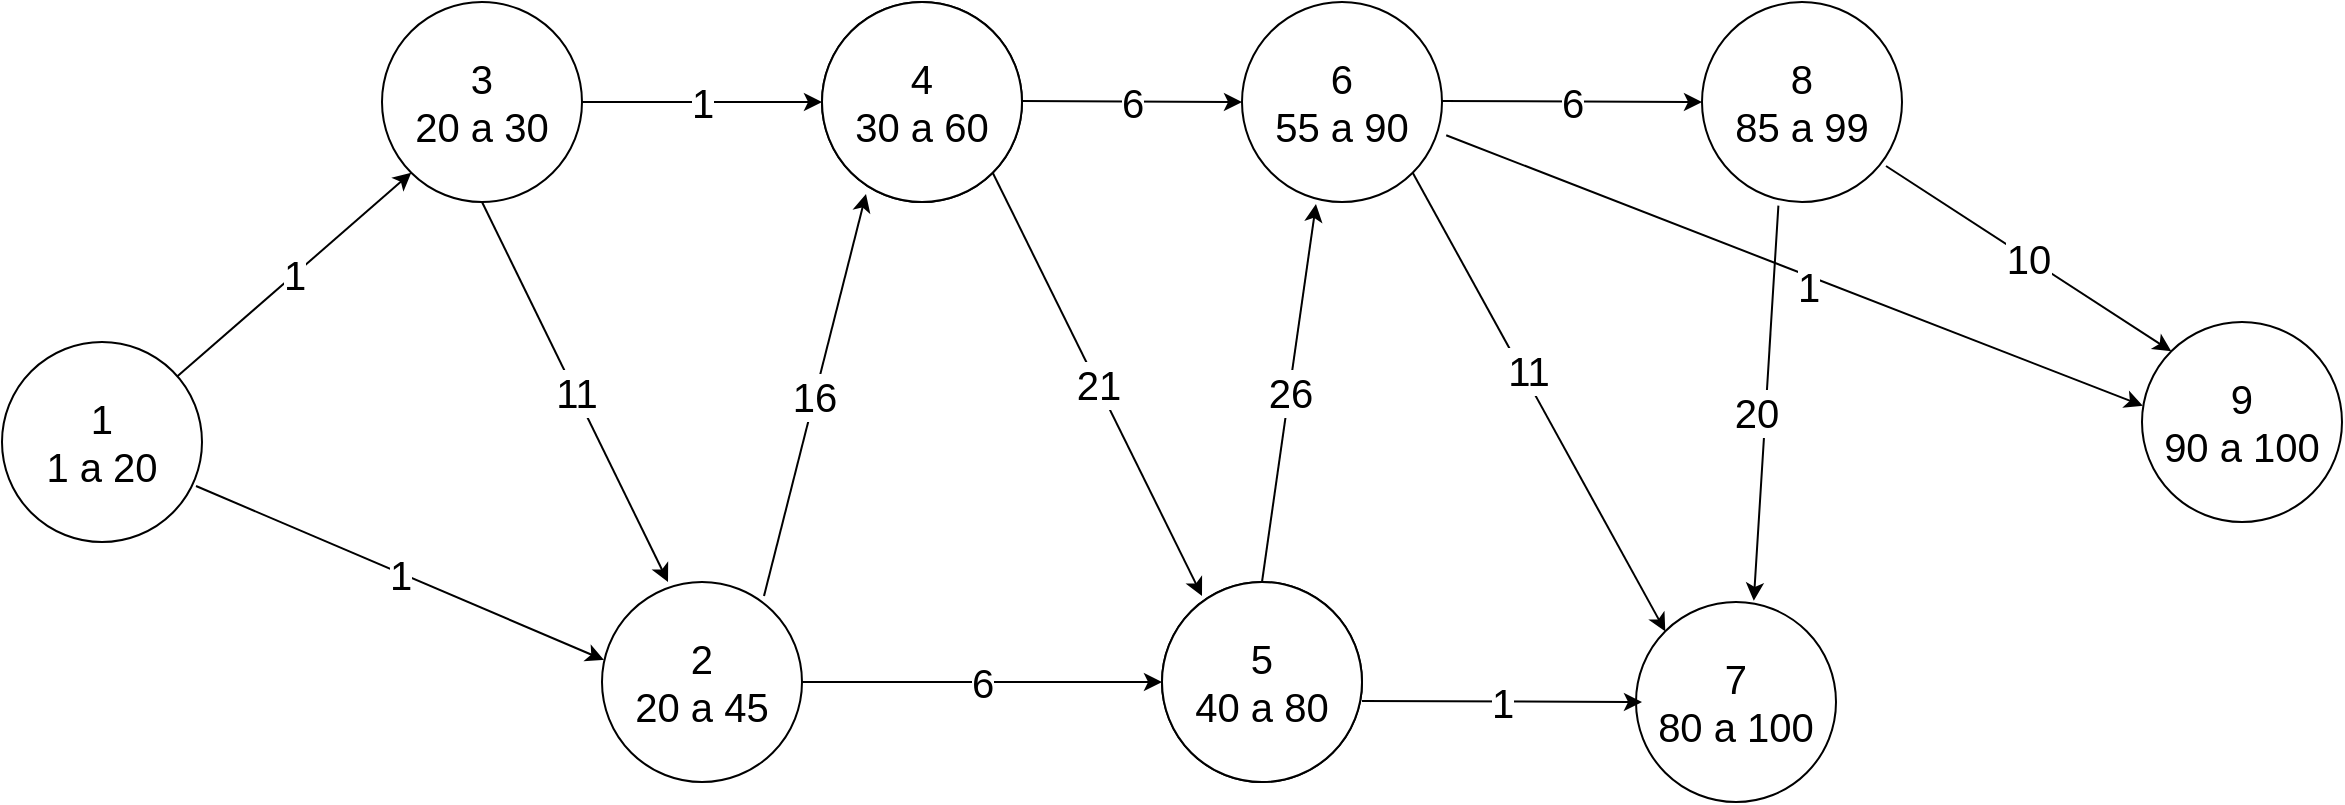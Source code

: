 <mxfile version="14.8.4" type="google"><diagram id="lQPrIee_LKs-UHgHbbpP" name="Page-1"><mxGraphModel dx="1221" dy="644" grid="1" gridSize="10" guides="1" tooltips="1" connect="1" arrows="1" fold="1" page="1" pageScale="1" pageWidth="827" pageHeight="1169" math="0" shadow="0"><root><mxCell id="0"/><mxCell id="1" parent="0"/><mxCell id="sik8BCKjhgnlLtPAN-_--1" value="3&lt;br&gt;20 a 30" style="ellipse;whiteSpace=wrap;html=1;aspect=fixed;fontSize=20;" parent="1" vertex="1"><mxGeometry x="270" y="210" width="100" height="100" as="geometry"/></mxCell><mxCell id="sik8BCKjhgnlLtPAN-_--2" value="30 a 60" style="ellipse;whiteSpace=wrap;html=1;aspect=fixed;" parent="1" vertex="1"><mxGeometry x="490" y="210" width="100" height="100" as="geometry"/></mxCell><mxCell id="sik8BCKjhgnlLtPAN-_--3" value="6&lt;br&gt;55 a 90" style="ellipse;whiteSpace=wrap;html=1;aspect=fixed;fontSize=20;" parent="1" vertex="1"><mxGeometry x="700" y="210" width="100" height="100" as="geometry"/></mxCell><mxCell id="sik8BCKjhgnlLtPAN-_--4" value="8&lt;br&gt;85 a 99" style="ellipse;whiteSpace=wrap;html=1;aspect=fixed;fontSize=20;" parent="1" vertex="1"><mxGeometry x="930" y="210" width="100" height="100" as="geometry"/></mxCell><mxCell id="sik8BCKjhgnlLtPAN-_--5" value="2&lt;br&gt;20 a 45" style="ellipse;whiteSpace=wrap;html=1;aspect=fixed;fontSize=20;" parent="1" vertex="1"><mxGeometry x="380" y="500" width="100" height="100" as="geometry"/></mxCell><mxCell id="sik8BCKjhgnlLtPAN-_--6" value="40 a 80" style="ellipse;whiteSpace=wrap;html=1;aspect=fixed;" parent="1" vertex="1"><mxGeometry x="660" y="500" width="100" height="100" as="geometry"/></mxCell><mxCell id="sik8BCKjhgnlLtPAN-_--7" value="7&lt;br&gt;80 a 100" style="ellipse;whiteSpace=wrap;html=1;aspect=fixed;fontSize=20;" parent="1" vertex="1"><mxGeometry x="897" y="510" width="100" height="100" as="geometry"/></mxCell><mxCell id="sik8BCKjhgnlLtPAN-_--8" value="9&lt;br&gt;90 a 100" style="ellipse;whiteSpace=wrap;html=1;aspect=fixed;fontSize=20;" parent="1" vertex="1"><mxGeometry x="1150" y="370" width="100" height="100" as="geometry"/></mxCell><mxCell id="sik8BCKjhgnlLtPAN-_--9" value="1&lt;br&gt;1 a &lt;font style=&quot;font-size: 20px&quot;&gt;20&lt;/font&gt;" style="ellipse;whiteSpace=wrap;html=1;aspect=fixed;fontSize=20;" parent="1" vertex="1"><mxGeometry x="80" y="380" width="100" height="100" as="geometry"/></mxCell><mxCell id="sik8BCKjhgnlLtPAN-_--10" value="4&lt;br&gt;30 a 60" style="ellipse;whiteSpace=wrap;html=1;aspect=fixed;fontSize=20;" parent="1" vertex="1"><mxGeometry x="490" y="210" width="100" height="100" as="geometry"/></mxCell><mxCell id="sik8BCKjhgnlLtPAN-_--11" value="5&lt;br&gt;40 a 80" style="ellipse;whiteSpace=wrap;html=1;aspect=fixed;fontSize=20;" parent="1" vertex="1"><mxGeometry x="660" y="500" width="100" height="100" as="geometry"/></mxCell><mxCell id="sik8BCKjhgnlLtPAN-_--12" value="1" style="endArrow=classic;html=1;fontSize=20;entryX=0;entryY=1;entryDx=0;entryDy=0;" parent="1" source="sik8BCKjhgnlLtPAN-_--9" target="sik8BCKjhgnlLtPAN-_--1" edge="1"><mxGeometry width="50" height="50" relative="1" as="geometry"><mxPoint x="340" y="370" as="sourcePoint"/><mxPoint x="390" y="320" as="targetPoint"/></mxGeometry></mxCell><mxCell id="sik8BCKjhgnlLtPAN-_--13" value="1" style="endArrow=classic;html=1;fontSize=20;entryX=0.01;entryY=0.39;entryDx=0;entryDy=0;entryPerimeter=0;exitX=0.97;exitY=0.72;exitDx=0;exitDy=0;exitPerimeter=0;" parent="1" source="sik8BCKjhgnlLtPAN-_--9" target="sik8BCKjhgnlLtPAN-_--5" edge="1"><mxGeometry width="50" height="50" relative="1" as="geometry"><mxPoint x="177.72" y="407.179" as="sourcePoint"/><mxPoint x="294.645" y="305.355" as="targetPoint"/></mxGeometry></mxCell><mxCell id="sik8BCKjhgnlLtPAN-_--14" value="1" style="endArrow=classic;html=1;fontSize=20;entryX=0;entryY=0.5;entryDx=0;entryDy=0;exitX=1;exitY=0.5;exitDx=0;exitDy=0;" parent="1" source="sik8BCKjhgnlLtPAN-_--1" target="sik8BCKjhgnlLtPAN-_--10" edge="1"><mxGeometry width="50" height="50" relative="1" as="geometry"><mxPoint x="187" y="462" as="sourcePoint"/><mxPoint x="391" y="549" as="targetPoint"/></mxGeometry></mxCell><mxCell id="sik8BCKjhgnlLtPAN-_--15" value="6" style="endArrow=classic;html=1;fontSize=20;entryX=0;entryY=0.5;entryDx=0;entryDy=0;exitX=1;exitY=0.5;exitDx=0;exitDy=0;" parent="1" source="sik8BCKjhgnlLtPAN-_--5" target="sik8BCKjhgnlLtPAN-_--11" edge="1"><mxGeometry width="50" height="50" relative="1" as="geometry"><mxPoint x="450" y="500" as="sourcePoint"/><mxPoint x="570" y="500" as="targetPoint"/></mxGeometry></mxCell><mxCell id="sik8BCKjhgnlLtPAN-_--16" value="16" style="endArrow=classic;html=1;fontSize=20;entryX=0.22;entryY=0.96;entryDx=0;entryDy=0;exitX=0.81;exitY=0.07;exitDx=0;exitDy=0;entryPerimeter=0;exitPerimeter=0;" parent="1" source="sik8BCKjhgnlLtPAN-_--5" target="sik8BCKjhgnlLtPAN-_--10" edge="1"><mxGeometry width="50" height="50" relative="1" as="geometry"><mxPoint x="490" y="560" as="sourcePoint"/><mxPoint x="670" y="560" as="targetPoint"/></mxGeometry></mxCell><mxCell id="sik8BCKjhgnlLtPAN-_--17" value="6" style="endArrow=classic;html=1;fontSize=20;entryX=0;entryY=0.5;entryDx=0;entryDy=0;exitX=1;exitY=0.5;exitDx=0;exitDy=0;" parent="1" target="sik8BCKjhgnlLtPAN-_--3" edge="1"><mxGeometry width="50" height="50" relative="1" as="geometry"><mxPoint x="590" y="259.5" as="sourcePoint"/><mxPoint x="770" y="259.5" as="targetPoint"/></mxGeometry></mxCell><mxCell id="sik8BCKjhgnlLtPAN-_--18" value="1" style="endArrow=classic;html=1;fontSize=20;entryX=0.03;entryY=0.5;entryDx=0;entryDy=0;exitX=1;exitY=0.5;exitDx=0;exitDy=0;entryPerimeter=0;" parent="1" target="sik8BCKjhgnlLtPAN-_--7" edge="1"><mxGeometry width="50" height="50" relative="1" as="geometry"><mxPoint x="760" y="559.5" as="sourcePoint"/><mxPoint x="870" y="560" as="targetPoint"/></mxGeometry></mxCell><mxCell id="sik8BCKjhgnlLtPAN-_--19" value="6" style="endArrow=classic;html=1;fontSize=20;exitX=1;exitY=0.5;exitDx=0;exitDy=0;entryX=0;entryY=0.5;entryDx=0;entryDy=0;" parent="1" target="sik8BCKjhgnlLtPAN-_--4" edge="1"><mxGeometry width="50" height="50" relative="1" as="geometry"><mxPoint x="800" y="259.5" as="sourcePoint"/><mxPoint x="920" y="260" as="targetPoint"/></mxGeometry></mxCell><mxCell id="sik8BCKjhgnlLtPAN-_--20" value="26" style="endArrow=classic;html=1;fontSize=20;entryX=0.37;entryY=1.01;entryDx=0;entryDy=0;exitX=0.5;exitY=0;exitDx=0;exitDy=0;entryPerimeter=0;" parent="1" source="sik8BCKjhgnlLtPAN-_--11" target="sik8BCKjhgnlLtPAN-_--3" edge="1"><mxGeometry width="50" height="50" relative="1" as="geometry"><mxPoint x="780" y="579.5" as="sourcePoint"/><mxPoint x="920" y="580" as="targetPoint"/></mxGeometry></mxCell><mxCell id="sik8BCKjhgnlLtPAN-_--21" value="11" style="endArrow=classic;html=1;fontSize=20;entryX=0.33;entryY=0;entryDx=0;entryDy=0;exitX=0.5;exitY=1;exitDx=0;exitDy=0;entryPerimeter=0;" parent="1" source="sik8BCKjhgnlLtPAN-_--1" target="sik8BCKjhgnlLtPAN-_--5" edge="1"><mxGeometry width="50" height="50" relative="1" as="geometry"><mxPoint x="790" y="589.5" as="sourcePoint"/><mxPoint x="930" y="590" as="targetPoint"/></mxGeometry></mxCell><mxCell id="sik8BCKjhgnlLtPAN-_--22" value="21" style="endArrow=classic;html=1;fontSize=20;entryX=0.2;entryY=0.07;entryDx=0;entryDy=0;exitX=1;exitY=1;exitDx=0;exitDy=0;entryPerimeter=0;" parent="1" source="sik8BCKjhgnlLtPAN-_--10" target="sik8BCKjhgnlLtPAN-_--11" edge="1"><mxGeometry width="50" height="50" relative="1" as="geometry"><mxPoint x="600" y="269.5" as="sourcePoint"/><mxPoint x="710" y="270" as="targetPoint"/></mxGeometry></mxCell><mxCell id="sik8BCKjhgnlLtPAN-_--23" value="" style="endArrow=classic;html=1;fontSize=20;exitX=1;exitY=1;exitDx=0;exitDy=0;entryX=0;entryY=0;entryDx=0;entryDy=0;" parent="1" source="sik8BCKjhgnlLtPAN-_--3" target="sik8BCKjhgnlLtPAN-_--7" edge="1"><mxGeometry width="50" height="50" relative="1" as="geometry"><mxPoint x="810" y="269.5" as="sourcePoint"/><mxPoint x="940" y="270" as="targetPoint"/></mxGeometry></mxCell><mxCell id="sik8BCKjhgnlLtPAN-_--24" value="11" style="edgeLabel;html=1;align=center;verticalAlign=middle;resizable=0;points=[];fontSize=20;" parent="sik8BCKjhgnlLtPAN-_--23" vertex="1" connectable="0"><mxGeometry x="-0.126" y="3" relative="1" as="geometry"><mxPoint as="offset"/></mxGeometry></mxCell><mxCell id="sik8BCKjhgnlLtPAN-_--25" value="10" style="endArrow=classic;html=1;fontSize=20;exitX=0.92;exitY=0.82;exitDx=0;exitDy=0;entryX=0;entryY=0;entryDx=0;entryDy=0;exitPerimeter=0;" parent="1" source="sik8BCKjhgnlLtPAN-_--4" target="sik8BCKjhgnlLtPAN-_--8" edge="1"><mxGeometry width="50" height="50" relative="1" as="geometry"><mxPoint x="830" y="289.5" as="sourcePoint"/><mxPoint x="960" y="290" as="targetPoint"/></mxGeometry></mxCell><mxCell id="sik8BCKjhgnlLtPAN-_--26" value="1" style="endArrow=classic;html=1;fontSize=20;entryX=0.004;entryY=0.419;entryDx=0;entryDy=0;exitX=1.021;exitY=0.666;exitDx=0;exitDy=0;entryPerimeter=0;exitPerimeter=0;" parent="1" source="sik8BCKjhgnlLtPAN-_--3" target="sik8BCKjhgnlLtPAN-_--8" edge="1"><mxGeometry x="0.051" y="-5" width="50" height="50" relative="1" as="geometry"><mxPoint x="770" y="569.5" as="sourcePoint"/><mxPoint x="910.0" y="570" as="targetPoint"/><mxPoint as="offset"/></mxGeometry></mxCell><mxCell id="5oZ2hkLw0eRkGIVk58OP-3" value="20" style="endArrow=classic;html=1;fontSize=20;entryX=0.589;entryY=-0.006;entryDx=0;entryDy=0;exitX=0.382;exitY=1.018;exitDx=0;exitDy=0;entryPerimeter=0;exitPerimeter=0;" edge="1" parent="1" source="sik8BCKjhgnlLtPAN-_--4" target="sik8BCKjhgnlLtPAN-_--7"><mxGeometry x="0.051" y="-5" width="50" height="50" relative="1" as="geometry"><mxPoint x="812.1" y="286.6" as="sourcePoint"/><mxPoint x="1160.4" y="421.9" as="targetPoint"/><mxPoint as="offset"/></mxGeometry></mxCell></root></mxGraphModel></diagram></mxfile>